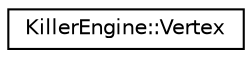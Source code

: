 digraph "Graphical Class Hierarchy"
{
  edge [fontname="Helvetica",fontsize="10",labelfontname="Helvetica",labelfontsize="10"];
  node [fontname="Helvetica",fontsize="10",shape=record];
  rankdir="LR";
  Node0 [label="KillerEngine::Vertex",height=0.2,width=0.4,color="black", fillcolor="white", style="filled",URL="$struct_killer_engine_1_1_vertex.html"];
}
